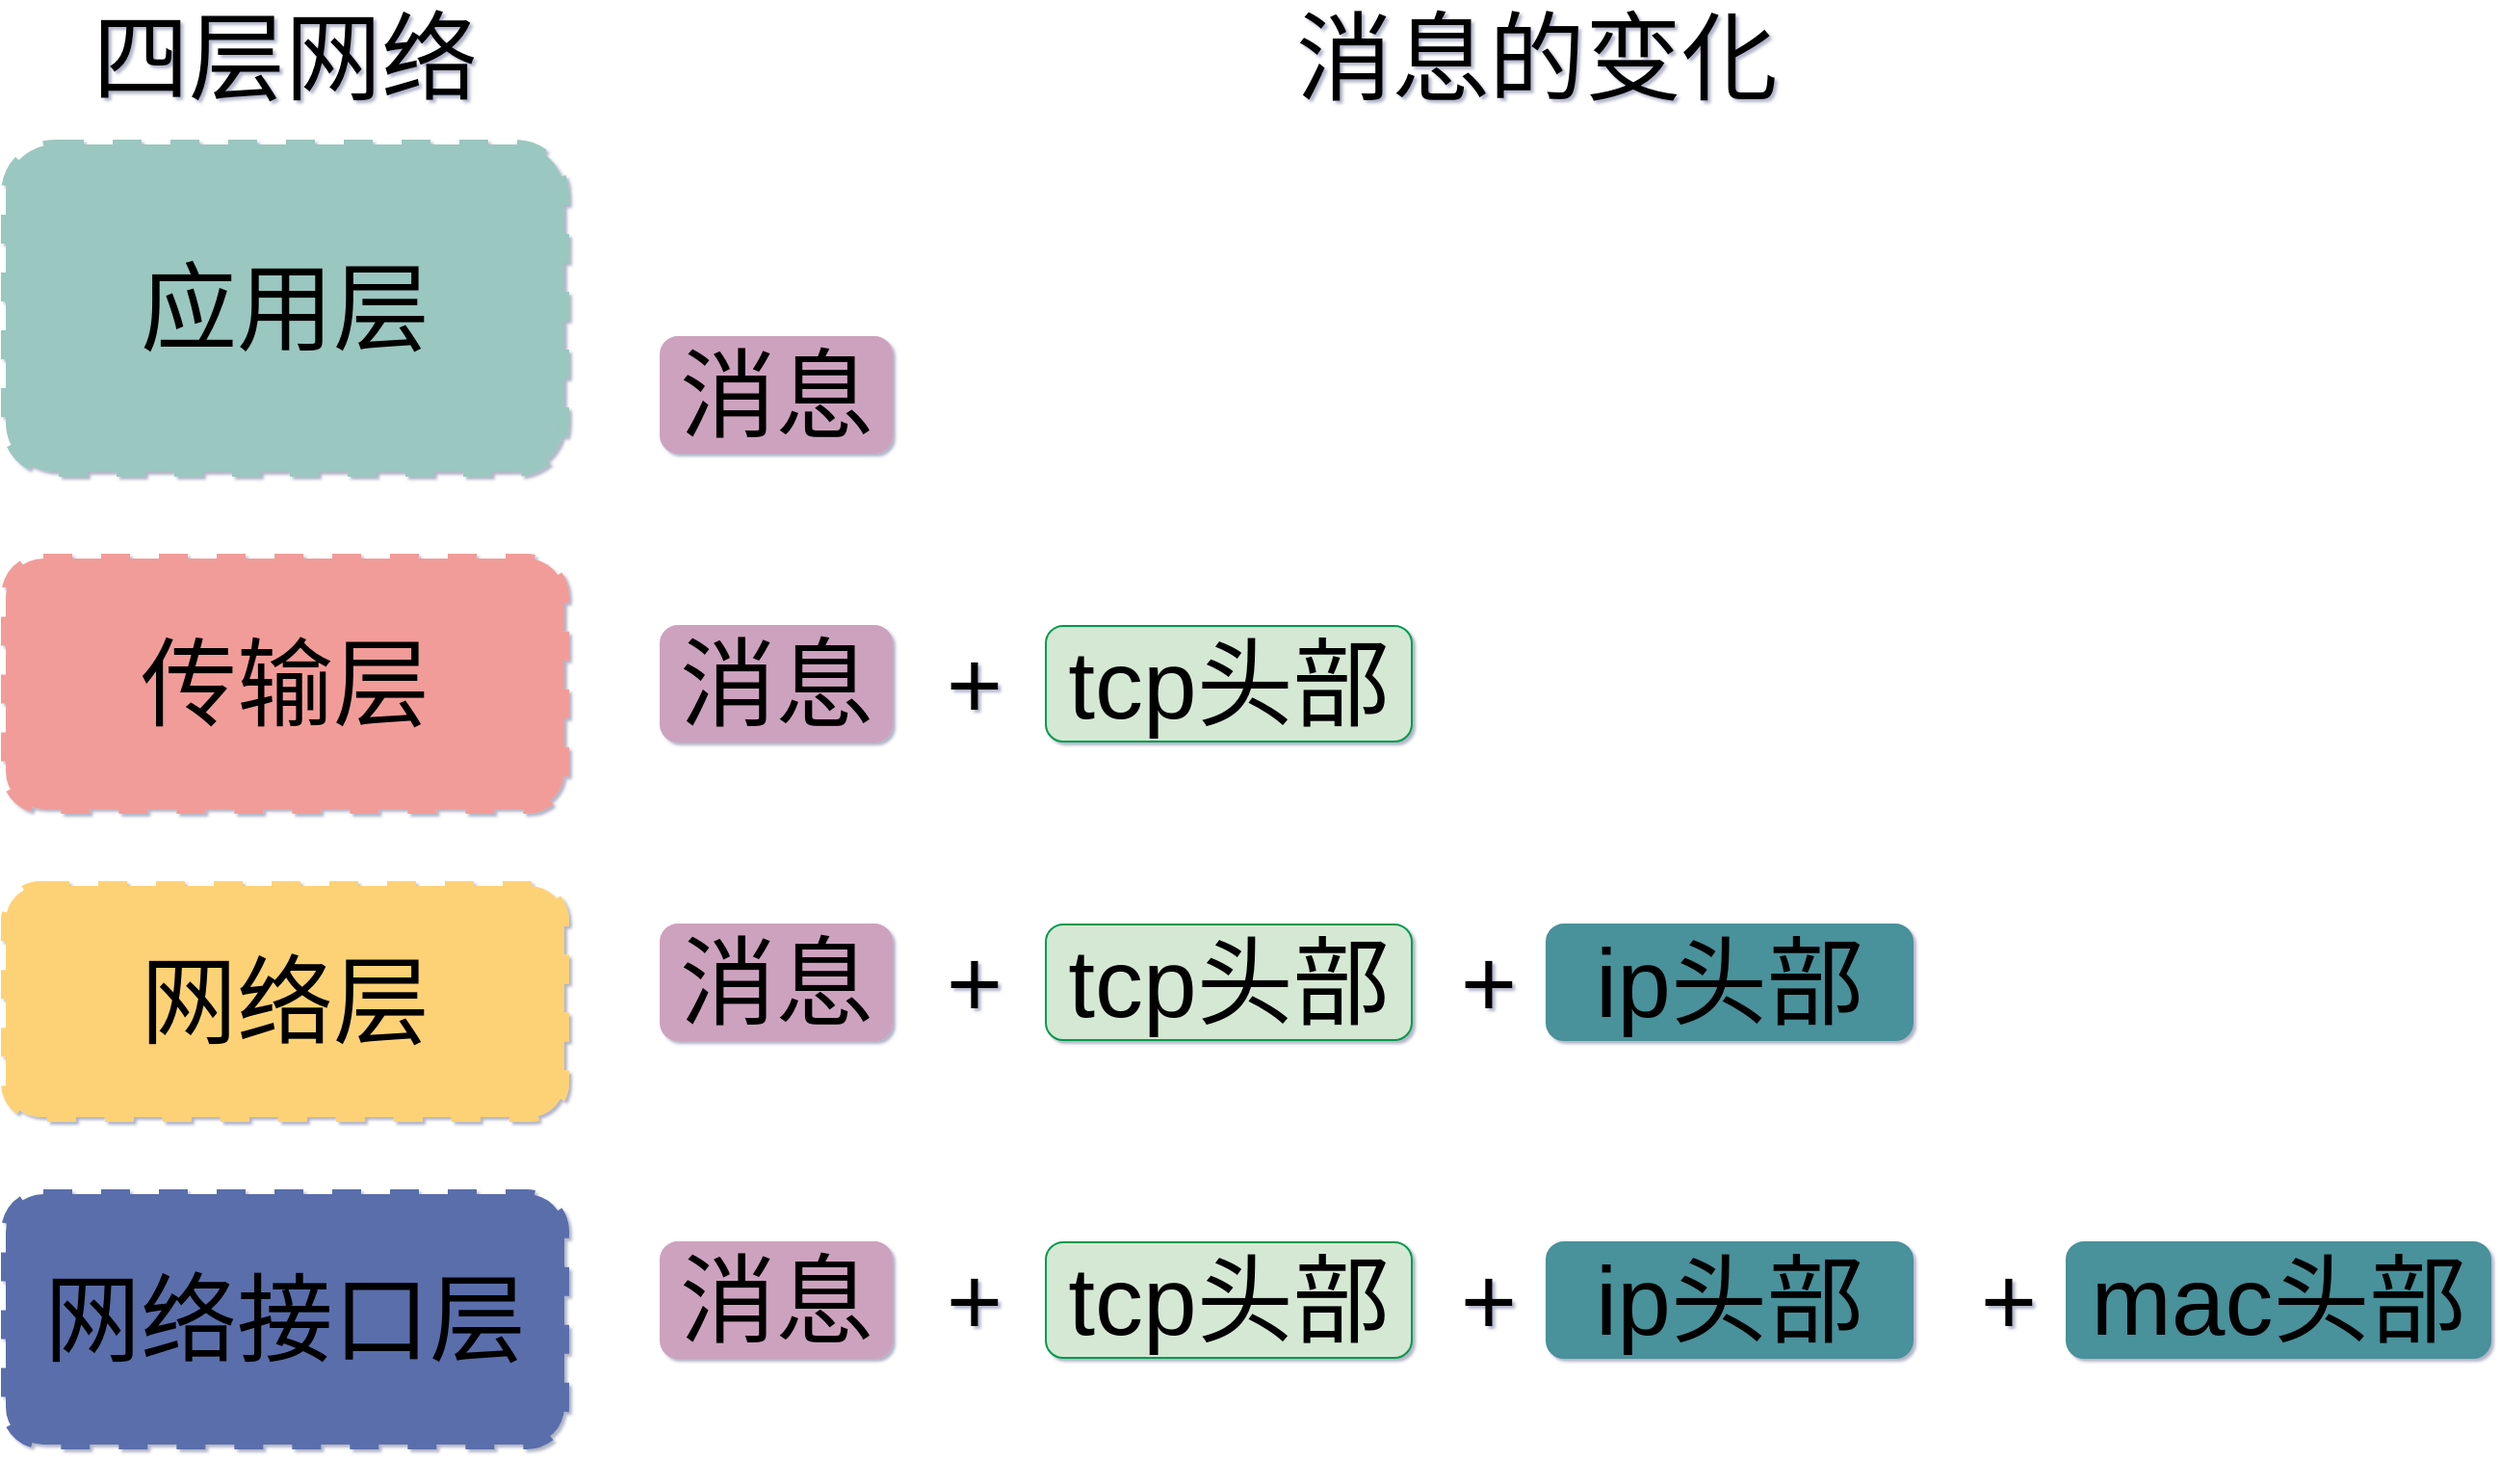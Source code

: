 <mxfile version="14.4.7" type="github"><diagram id="3228e29e-7158-1315-38df-8450db1d8a1d" name="Page-1"><mxGraphModel dx="1546" dy="1437" grid="1" gridSize="10" guides="1" tooltips="1" connect="1" arrows="1" fold="1" page="1" pageScale="1" pageWidth="1500" pageHeight="800" background="#ffffff" math="0" shadow="1"><root><mxCell id="0"/><mxCell id="1" parent="0"/><mxCell id="FyYvvIjHZ3Y8gI8X0XbX-5" value="&lt;font style=&quot;font-size: 50px&quot;&gt;应用层&lt;/font&gt;" style="rounded=1;whiteSpace=wrap;html=1;dashed=1;strokeWidth=5;fontColor=none;fillColor=#9AC7BF;strokeColor=#9AC7BF;" parent="1" vertex="1"><mxGeometry x="200" y="90" width="290" height="170" as="geometry"/></mxCell><mxCell id="FyYvvIjHZ3Y8gI8X0XbX-6" value="&lt;font style=&quot;font-size: 50px&quot;&gt;传输层&lt;/font&gt;" style="rounded=1;whiteSpace=wrap;html=1;dashed=1;strokeWidth=5;fontColor=none;fillColor=#F19C99;strokeColor=#F19C99;" parent="1" vertex="1"><mxGeometry x="200" y="305" width="290" height="130" as="geometry"/></mxCell><mxCell id="FyYvvIjHZ3Y8gI8X0XbX-8" value="&lt;span style=&quot;font-size: 50px&quot;&gt;网络层&lt;/span&gt;" style="rounded=1;whiteSpace=wrap;html=1;dashed=1;strokeWidth=5;fontColor=none;fillColor=#FDD276;strokeColor=#FDD276;" parent="1" vertex="1"><mxGeometry x="200" y="475" width="290" height="120" as="geometry"/></mxCell><mxCell id="FyYvvIjHZ3Y8gI8X0XbX-9" value="&lt;span style=&quot;font-size: 50px&quot;&gt;网络接口层&lt;/span&gt;" style="rounded=1;whiteSpace=wrap;html=1;dashed=1;strokeWidth=5;fontColor=none;fillColor=#5A6EAB;strokeColor=#5A6EAB;" parent="1" vertex="1"><mxGeometry x="200" y="635" width="290" height="130" as="geometry"/></mxCell><mxCell id="uhh944_df_AJf7MUhFY7-5" value="&lt;font style=&quot;font-size: 50px&quot;&gt;四层网络&lt;/font&gt;" style="text;html=1;strokeColor=none;fillColor=none;align=center;verticalAlign=middle;whiteSpace=wrap;rounded=0;" parent="1" vertex="1"><mxGeometry x="220" y="35" width="250" height="20" as="geometry"/></mxCell><mxCell id="7JEHl0EdUxoz4Z7pDytS-1" value="&lt;font style=&quot;font-size: 50px&quot;&gt;消息&lt;/font&gt;" style="rounded=1;whiteSpace=wrap;html=1;fillColor=#CDA2BE;strokeColor=#CDA2BE;" vertex="1" parent="1"><mxGeometry x="540" y="190" width="120" height="60" as="geometry"/></mxCell><mxCell id="7JEHl0EdUxoz4Z7pDytS-2" value="&lt;font style=&quot;font-size: 50px&quot;&gt;消息&lt;/font&gt;" style="rounded=1;whiteSpace=wrap;html=1;fillColor=#CDA2BE;strokeColor=#CDA2BE;" vertex="1" parent="1"><mxGeometry x="540" y="340" width="120" height="60" as="geometry"/></mxCell><mxCell id="7JEHl0EdUxoz4Z7pDytS-3" value="&lt;font style=&quot;font-size: 50px&quot;&gt;+&lt;/font&gt;" style="text;html=1;strokeColor=none;fillColor=none;align=center;verticalAlign=middle;whiteSpace=wrap;rounded=0;" vertex="1" parent="1"><mxGeometry x="683" y="360" width="40" height="20" as="geometry"/></mxCell><mxCell id="7JEHl0EdUxoz4Z7pDytS-4" value="&lt;font style=&quot;font-size: 50px&quot;&gt;tcp头部&lt;/font&gt;" style="rounded=1;whiteSpace=wrap;html=1;strokeColor=#00994D;fillColor=#D5E8D4;" vertex="1" parent="1"><mxGeometry x="740" y="340" width="190" height="60" as="geometry"/></mxCell><mxCell id="7JEHl0EdUxoz4Z7pDytS-8" value="&lt;font style=&quot;font-size: 50px&quot;&gt;+&lt;/font&gt;" style="text;html=1;strokeColor=none;fillColor=none;align=center;verticalAlign=middle;whiteSpace=wrap;rounded=0;" vertex="1" parent="1"><mxGeometry x="950" y="515" width="40" height="20" as="geometry"/></mxCell><mxCell id="7JEHl0EdUxoz4Z7pDytS-9" value="&lt;font style=&quot;font-size: 50px&quot;&gt;ip头部&lt;/font&gt;" style="rounded=1;whiteSpace=wrap;html=1;fillColor=#4A919B;strokeColor=#4A919B;" vertex="1" parent="1"><mxGeometry x="1000" y="495" width="190" height="60" as="geometry"/></mxCell><mxCell id="7JEHl0EdUxoz4Z7pDytS-10" value="&lt;font style=&quot;font-size: 50px&quot;&gt;消息&lt;/font&gt;" style="rounded=1;whiteSpace=wrap;html=1;fillColor=#CDA2BE;strokeColor=#CDA2BE;" vertex="1" parent="1"><mxGeometry x="540" y="495" width="120" height="60" as="geometry"/></mxCell><mxCell id="7JEHl0EdUxoz4Z7pDytS-11" value="&lt;font style=&quot;font-size: 50px&quot;&gt;+&lt;/font&gt;" style="text;html=1;strokeColor=none;fillColor=none;align=center;verticalAlign=middle;whiteSpace=wrap;rounded=0;" vertex="1" parent="1"><mxGeometry x="683" y="515" width="40" height="20" as="geometry"/></mxCell><mxCell id="7JEHl0EdUxoz4Z7pDytS-12" value="&lt;font style=&quot;font-size: 50px&quot;&gt;tcp头部&lt;/font&gt;" style="rounded=1;whiteSpace=wrap;html=1;strokeColor=#00994D;fillColor=#D5E8D4;" vertex="1" parent="1"><mxGeometry x="740" y="495" width="190" height="60" as="geometry"/></mxCell><mxCell id="7JEHl0EdUxoz4Z7pDytS-13" value="&lt;font style=&quot;font-size: 50px&quot;&gt;+&lt;/font&gt;" style="text;html=1;strokeColor=none;fillColor=none;align=center;verticalAlign=middle;whiteSpace=wrap;rounded=0;" vertex="1" parent="1"><mxGeometry x="950" y="680" width="40" height="20" as="geometry"/></mxCell><mxCell id="7JEHl0EdUxoz4Z7pDytS-14" value="&lt;font style=&quot;font-size: 50px&quot;&gt;ip头部&lt;/font&gt;" style="rounded=1;whiteSpace=wrap;html=1;fillColor=#4A919B;strokeColor=#4A919B;" vertex="1" parent="1"><mxGeometry x="1000" y="660" width="190" height="60" as="geometry"/></mxCell><mxCell id="7JEHl0EdUxoz4Z7pDytS-15" value="&lt;font style=&quot;font-size: 50px&quot;&gt;消息&lt;/font&gt;" style="rounded=1;whiteSpace=wrap;html=1;fillColor=#CDA2BE;strokeColor=#CDA2BE;" vertex="1" parent="1"><mxGeometry x="540" y="660" width="120" height="60" as="geometry"/></mxCell><mxCell id="7JEHl0EdUxoz4Z7pDytS-16" value="&lt;font style=&quot;font-size: 50px&quot;&gt;+&lt;/font&gt;" style="text;html=1;strokeColor=none;fillColor=none;align=center;verticalAlign=middle;whiteSpace=wrap;rounded=0;" vertex="1" parent="1"><mxGeometry x="683" y="680" width="40" height="20" as="geometry"/></mxCell><mxCell id="7JEHl0EdUxoz4Z7pDytS-17" value="&lt;font style=&quot;font-size: 50px&quot;&gt;tcp头部&lt;/font&gt;" style="rounded=1;whiteSpace=wrap;html=1;strokeColor=#00994D;fillColor=#D5E8D4;" vertex="1" parent="1"><mxGeometry x="740" y="660" width="190" height="60" as="geometry"/></mxCell><mxCell id="7JEHl0EdUxoz4Z7pDytS-18" value="&lt;font style=&quot;font-size: 50px&quot;&gt;+&lt;/font&gt;" style="text;html=1;strokeColor=none;fillColor=none;align=center;verticalAlign=middle;whiteSpace=wrap;rounded=0;" vertex="1" parent="1"><mxGeometry x="1220" y="680" width="40" height="20" as="geometry"/></mxCell><mxCell id="7JEHl0EdUxoz4Z7pDytS-19" value="&lt;font style=&quot;font-size: 50px&quot;&gt;mac头部&lt;/font&gt;" style="rounded=1;whiteSpace=wrap;html=1;fillColor=#4A919B;strokeColor=#4A919B;" vertex="1" parent="1"><mxGeometry x="1270" y="660" width="220" height="60" as="geometry"/></mxCell><mxCell id="7JEHl0EdUxoz4Z7pDytS-20" value="&lt;font style=&quot;font-size: 50px&quot;&gt;消息的变化&lt;/font&gt;" style="text;html=1;strokeColor=none;fillColor=none;align=center;verticalAlign=middle;whiteSpace=wrap;rounded=0;" vertex="1" parent="1"><mxGeometry x="840" y="35" width="310" height="20" as="geometry"/></mxCell></root></mxGraphModel></diagram></mxfile>